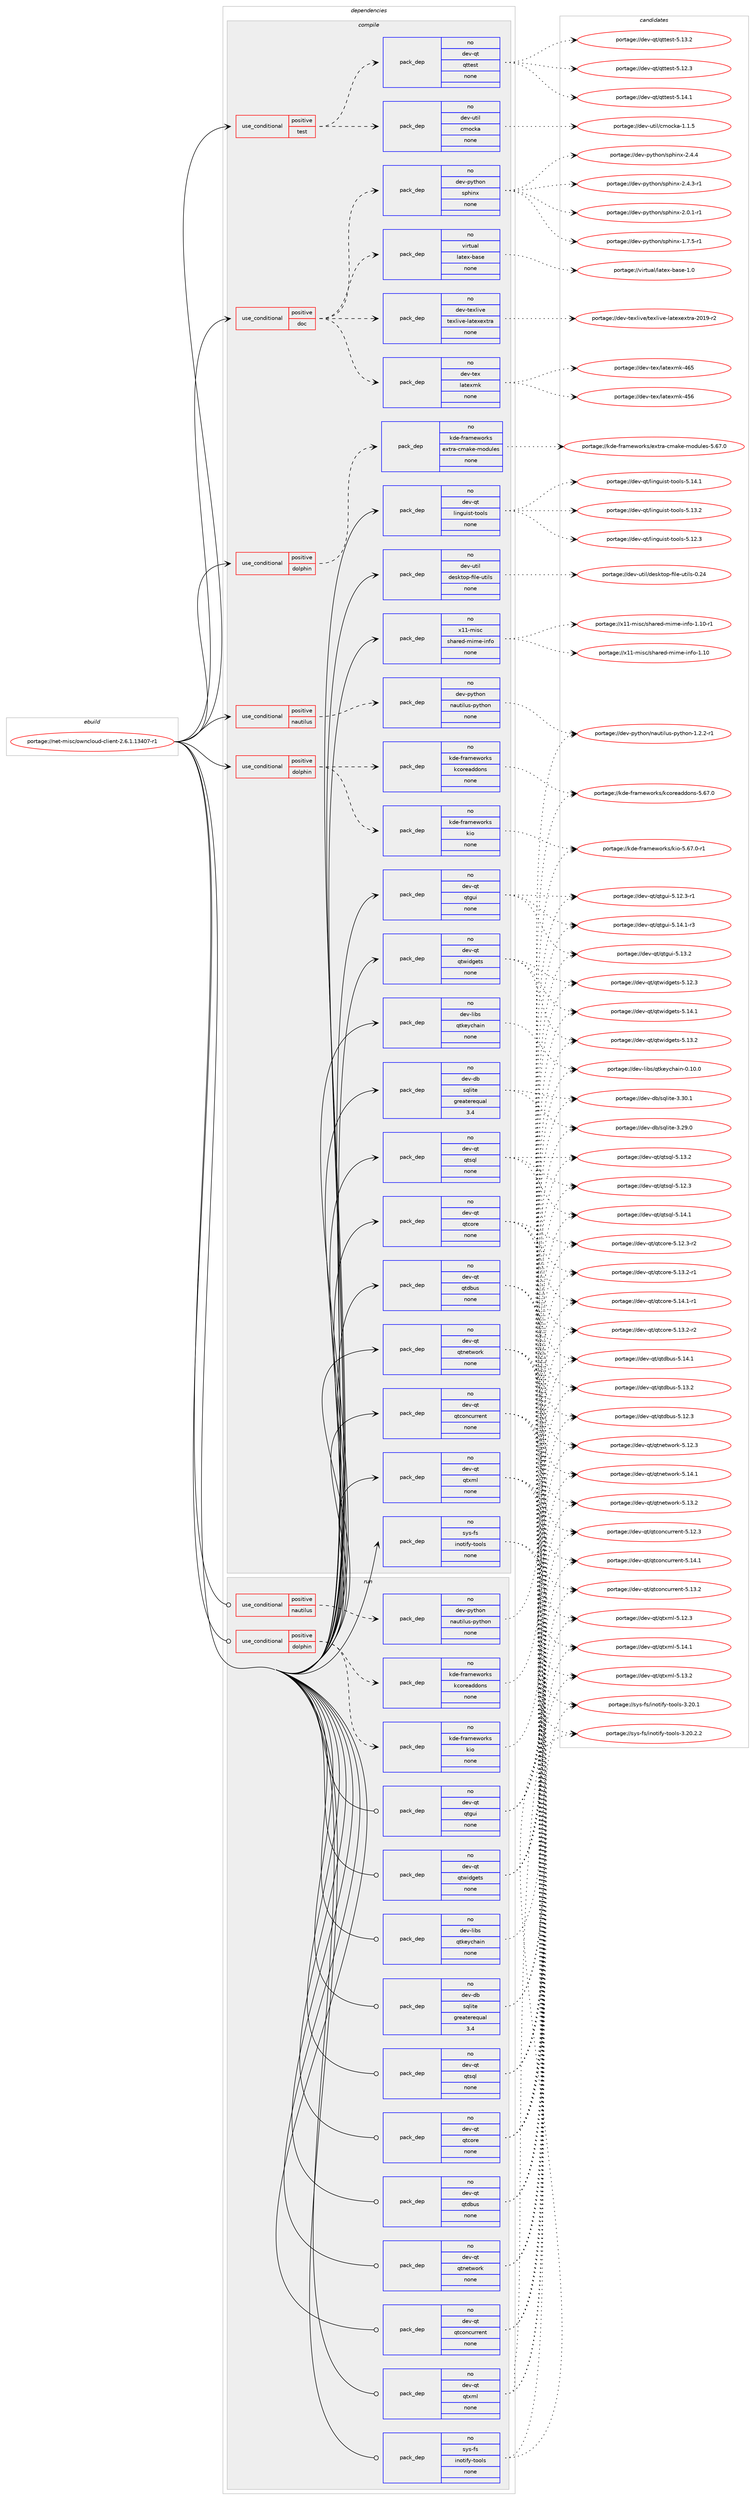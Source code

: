 digraph prolog {

# *************
# Graph options
# *************

newrank=true;
concentrate=true;
compound=true;
graph [rankdir=LR,fontname=Helvetica,fontsize=10,ranksep=1.5];#, ranksep=2.5, nodesep=0.2];
edge  [arrowhead=vee];
node  [fontname=Helvetica,fontsize=10];

# **********
# The ebuild
# **********

subgraph cluster_leftcol {
color=gray;
rank=same;
label=<<i>ebuild</i>>;
id [label="portage://net-misc/owncloud-client-2.6.1.13407-r1", color=red, width=4, href="../net-misc/owncloud-client-2.6.1.13407-r1.svg"];
}

# ****************
# The dependencies
# ****************

subgraph cluster_midcol {
color=gray;
label=<<i>dependencies</i>>;
subgraph cluster_compile {
fillcolor="#eeeeee";
style=filled;
label=<<i>compile</i>>;
subgraph cond9613 {
dependency51786 [label=<<TABLE BORDER="0" CELLBORDER="1" CELLSPACING="0" CELLPADDING="4"><TR><TD ROWSPAN="3" CELLPADDING="10">use_conditional</TD></TR><TR><TD>positive</TD></TR><TR><TD>doc</TD></TR></TABLE>>, shape=none, color=red];
subgraph pack41106 {
dependency51787 [label=<<TABLE BORDER="0" CELLBORDER="1" CELLSPACING="0" CELLPADDING="4" WIDTH="220"><TR><TD ROWSPAN="6" CELLPADDING="30">pack_dep</TD></TR><TR><TD WIDTH="110">no</TD></TR><TR><TD>dev-python</TD></TR><TR><TD>sphinx</TD></TR><TR><TD>none</TD></TR><TR><TD></TD></TR></TABLE>>, shape=none, color=blue];
}
dependency51786:e -> dependency51787:w [weight=20,style="dashed",arrowhead="vee"];
subgraph pack41107 {
dependency51788 [label=<<TABLE BORDER="0" CELLBORDER="1" CELLSPACING="0" CELLPADDING="4" WIDTH="220"><TR><TD ROWSPAN="6" CELLPADDING="30">pack_dep</TD></TR><TR><TD WIDTH="110">no</TD></TR><TR><TD>dev-tex</TD></TR><TR><TD>latexmk</TD></TR><TR><TD>none</TD></TR><TR><TD></TD></TR></TABLE>>, shape=none, color=blue];
}
dependency51786:e -> dependency51788:w [weight=20,style="dashed",arrowhead="vee"];
subgraph pack41108 {
dependency51789 [label=<<TABLE BORDER="0" CELLBORDER="1" CELLSPACING="0" CELLPADDING="4" WIDTH="220"><TR><TD ROWSPAN="6" CELLPADDING="30">pack_dep</TD></TR><TR><TD WIDTH="110">no</TD></TR><TR><TD>dev-texlive</TD></TR><TR><TD>texlive-latexextra</TD></TR><TR><TD>none</TD></TR><TR><TD></TD></TR></TABLE>>, shape=none, color=blue];
}
dependency51786:e -> dependency51789:w [weight=20,style="dashed",arrowhead="vee"];
subgraph pack41109 {
dependency51790 [label=<<TABLE BORDER="0" CELLBORDER="1" CELLSPACING="0" CELLPADDING="4" WIDTH="220"><TR><TD ROWSPAN="6" CELLPADDING="30">pack_dep</TD></TR><TR><TD WIDTH="110">no</TD></TR><TR><TD>virtual</TD></TR><TR><TD>latex-base</TD></TR><TR><TD>none</TD></TR><TR><TD></TD></TR></TABLE>>, shape=none, color=blue];
}
dependency51786:e -> dependency51790:w [weight=20,style="dashed",arrowhead="vee"];
}
id:e -> dependency51786:w [weight=20,style="solid",arrowhead="vee"];
subgraph cond9614 {
dependency51791 [label=<<TABLE BORDER="0" CELLBORDER="1" CELLSPACING="0" CELLPADDING="4"><TR><TD ROWSPAN="3" CELLPADDING="10">use_conditional</TD></TR><TR><TD>positive</TD></TR><TR><TD>dolphin</TD></TR></TABLE>>, shape=none, color=red];
subgraph pack41110 {
dependency51792 [label=<<TABLE BORDER="0" CELLBORDER="1" CELLSPACING="0" CELLPADDING="4" WIDTH="220"><TR><TD ROWSPAN="6" CELLPADDING="30">pack_dep</TD></TR><TR><TD WIDTH="110">no</TD></TR><TR><TD>kde-frameworks</TD></TR><TR><TD>extra-cmake-modules</TD></TR><TR><TD>none</TD></TR><TR><TD></TD></TR></TABLE>>, shape=none, color=blue];
}
dependency51791:e -> dependency51792:w [weight=20,style="dashed",arrowhead="vee"];
}
id:e -> dependency51791:w [weight=20,style="solid",arrowhead="vee"];
subgraph cond9615 {
dependency51793 [label=<<TABLE BORDER="0" CELLBORDER="1" CELLSPACING="0" CELLPADDING="4"><TR><TD ROWSPAN="3" CELLPADDING="10">use_conditional</TD></TR><TR><TD>positive</TD></TR><TR><TD>dolphin</TD></TR></TABLE>>, shape=none, color=red];
subgraph pack41111 {
dependency51794 [label=<<TABLE BORDER="0" CELLBORDER="1" CELLSPACING="0" CELLPADDING="4" WIDTH="220"><TR><TD ROWSPAN="6" CELLPADDING="30">pack_dep</TD></TR><TR><TD WIDTH="110">no</TD></TR><TR><TD>kde-frameworks</TD></TR><TR><TD>kcoreaddons</TD></TR><TR><TD>none</TD></TR><TR><TD></TD></TR></TABLE>>, shape=none, color=blue];
}
dependency51793:e -> dependency51794:w [weight=20,style="dashed",arrowhead="vee"];
subgraph pack41112 {
dependency51795 [label=<<TABLE BORDER="0" CELLBORDER="1" CELLSPACING="0" CELLPADDING="4" WIDTH="220"><TR><TD ROWSPAN="6" CELLPADDING="30">pack_dep</TD></TR><TR><TD WIDTH="110">no</TD></TR><TR><TD>kde-frameworks</TD></TR><TR><TD>kio</TD></TR><TR><TD>none</TD></TR><TR><TD></TD></TR></TABLE>>, shape=none, color=blue];
}
dependency51793:e -> dependency51795:w [weight=20,style="dashed",arrowhead="vee"];
}
id:e -> dependency51793:w [weight=20,style="solid",arrowhead="vee"];
subgraph cond9616 {
dependency51796 [label=<<TABLE BORDER="0" CELLBORDER="1" CELLSPACING="0" CELLPADDING="4"><TR><TD ROWSPAN="3" CELLPADDING="10">use_conditional</TD></TR><TR><TD>positive</TD></TR><TR><TD>nautilus</TD></TR></TABLE>>, shape=none, color=red];
subgraph pack41113 {
dependency51797 [label=<<TABLE BORDER="0" CELLBORDER="1" CELLSPACING="0" CELLPADDING="4" WIDTH="220"><TR><TD ROWSPAN="6" CELLPADDING="30">pack_dep</TD></TR><TR><TD WIDTH="110">no</TD></TR><TR><TD>dev-python</TD></TR><TR><TD>nautilus-python</TD></TR><TR><TD>none</TD></TR><TR><TD></TD></TR></TABLE>>, shape=none, color=blue];
}
dependency51796:e -> dependency51797:w [weight=20,style="dashed",arrowhead="vee"];
}
id:e -> dependency51796:w [weight=20,style="solid",arrowhead="vee"];
subgraph cond9617 {
dependency51798 [label=<<TABLE BORDER="0" CELLBORDER="1" CELLSPACING="0" CELLPADDING="4"><TR><TD ROWSPAN="3" CELLPADDING="10">use_conditional</TD></TR><TR><TD>positive</TD></TR><TR><TD>test</TD></TR></TABLE>>, shape=none, color=red];
subgraph pack41114 {
dependency51799 [label=<<TABLE BORDER="0" CELLBORDER="1" CELLSPACING="0" CELLPADDING="4" WIDTH="220"><TR><TD ROWSPAN="6" CELLPADDING="30">pack_dep</TD></TR><TR><TD WIDTH="110">no</TD></TR><TR><TD>dev-util</TD></TR><TR><TD>cmocka</TD></TR><TR><TD>none</TD></TR><TR><TD></TD></TR></TABLE>>, shape=none, color=blue];
}
dependency51798:e -> dependency51799:w [weight=20,style="dashed",arrowhead="vee"];
subgraph pack41115 {
dependency51800 [label=<<TABLE BORDER="0" CELLBORDER="1" CELLSPACING="0" CELLPADDING="4" WIDTH="220"><TR><TD ROWSPAN="6" CELLPADDING="30">pack_dep</TD></TR><TR><TD WIDTH="110">no</TD></TR><TR><TD>dev-qt</TD></TR><TR><TD>qttest</TD></TR><TR><TD>none</TD></TR><TR><TD></TD></TR></TABLE>>, shape=none, color=blue];
}
dependency51798:e -> dependency51800:w [weight=20,style="dashed",arrowhead="vee"];
}
id:e -> dependency51798:w [weight=20,style="solid",arrowhead="vee"];
subgraph pack41116 {
dependency51801 [label=<<TABLE BORDER="0" CELLBORDER="1" CELLSPACING="0" CELLPADDING="4" WIDTH="220"><TR><TD ROWSPAN="6" CELLPADDING="30">pack_dep</TD></TR><TR><TD WIDTH="110">no</TD></TR><TR><TD>dev-db</TD></TR><TR><TD>sqlite</TD></TR><TR><TD>greaterequal</TD></TR><TR><TD>3.4</TD></TR></TABLE>>, shape=none, color=blue];
}
id:e -> dependency51801:w [weight=20,style="solid",arrowhead="vee"];
subgraph pack41117 {
dependency51802 [label=<<TABLE BORDER="0" CELLBORDER="1" CELLSPACING="0" CELLPADDING="4" WIDTH="220"><TR><TD ROWSPAN="6" CELLPADDING="30">pack_dep</TD></TR><TR><TD WIDTH="110">no</TD></TR><TR><TD>dev-libs</TD></TR><TR><TD>qtkeychain</TD></TR><TR><TD>none</TD></TR><TR><TD></TD></TR></TABLE>>, shape=none, color=blue];
}
id:e -> dependency51802:w [weight=20,style="solid",arrowhead="vee"];
subgraph pack41118 {
dependency51803 [label=<<TABLE BORDER="0" CELLBORDER="1" CELLSPACING="0" CELLPADDING="4" WIDTH="220"><TR><TD ROWSPAN="6" CELLPADDING="30">pack_dep</TD></TR><TR><TD WIDTH="110">no</TD></TR><TR><TD>dev-qt</TD></TR><TR><TD>linguist-tools</TD></TR><TR><TD>none</TD></TR><TR><TD></TD></TR></TABLE>>, shape=none, color=blue];
}
id:e -> dependency51803:w [weight=20,style="solid",arrowhead="vee"];
subgraph pack41119 {
dependency51804 [label=<<TABLE BORDER="0" CELLBORDER="1" CELLSPACING="0" CELLPADDING="4" WIDTH="220"><TR><TD ROWSPAN="6" CELLPADDING="30">pack_dep</TD></TR><TR><TD WIDTH="110">no</TD></TR><TR><TD>dev-qt</TD></TR><TR><TD>qtconcurrent</TD></TR><TR><TD>none</TD></TR><TR><TD></TD></TR></TABLE>>, shape=none, color=blue];
}
id:e -> dependency51804:w [weight=20,style="solid",arrowhead="vee"];
subgraph pack41120 {
dependency51805 [label=<<TABLE BORDER="0" CELLBORDER="1" CELLSPACING="0" CELLPADDING="4" WIDTH="220"><TR><TD ROWSPAN="6" CELLPADDING="30">pack_dep</TD></TR><TR><TD WIDTH="110">no</TD></TR><TR><TD>dev-qt</TD></TR><TR><TD>qtcore</TD></TR><TR><TD>none</TD></TR><TR><TD></TD></TR></TABLE>>, shape=none, color=blue];
}
id:e -> dependency51805:w [weight=20,style="solid",arrowhead="vee"];
subgraph pack41121 {
dependency51806 [label=<<TABLE BORDER="0" CELLBORDER="1" CELLSPACING="0" CELLPADDING="4" WIDTH="220"><TR><TD ROWSPAN="6" CELLPADDING="30">pack_dep</TD></TR><TR><TD WIDTH="110">no</TD></TR><TR><TD>dev-qt</TD></TR><TR><TD>qtdbus</TD></TR><TR><TD>none</TD></TR><TR><TD></TD></TR></TABLE>>, shape=none, color=blue];
}
id:e -> dependency51806:w [weight=20,style="solid",arrowhead="vee"];
subgraph pack41122 {
dependency51807 [label=<<TABLE BORDER="0" CELLBORDER="1" CELLSPACING="0" CELLPADDING="4" WIDTH="220"><TR><TD ROWSPAN="6" CELLPADDING="30">pack_dep</TD></TR><TR><TD WIDTH="110">no</TD></TR><TR><TD>dev-qt</TD></TR><TR><TD>qtgui</TD></TR><TR><TD>none</TD></TR><TR><TD></TD></TR></TABLE>>, shape=none, color=blue];
}
id:e -> dependency51807:w [weight=20,style="solid",arrowhead="vee"];
subgraph pack41123 {
dependency51808 [label=<<TABLE BORDER="0" CELLBORDER="1" CELLSPACING="0" CELLPADDING="4" WIDTH="220"><TR><TD ROWSPAN="6" CELLPADDING="30">pack_dep</TD></TR><TR><TD WIDTH="110">no</TD></TR><TR><TD>dev-qt</TD></TR><TR><TD>qtnetwork</TD></TR><TR><TD>none</TD></TR><TR><TD></TD></TR></TABLE>>, shape=none, color=blue];
}
id:e -> dependency51808:w [weight=20,style="solid",arrowhead="vee"];
subgraph pack41124 {
dependency51809 [label=<<TABLE BORDER="0" CELLBORDER="1" CELLSPACING="0" CELLPADDING="4" WIDTH="220"><TR><TD ROWSPAN="6" CELLPADDING="30">pack_dep</TD></TR><TR><TD WIDTH="110">no</TD></TR><TR><TD>dev-qt</TD></TR><TR><TD>qtsql</TD></TR><TR><TD>none</TD></TR><TR><TD></TD></TR></TABLE>>, shape=none, color=blue];
}
id:e -> dependency51809:w [weight=20,style="solid",arrowhead="vee"];
subgraph pack41125 {
dependency51810 [label=<<TABLE BORDER="0" CELLBORDER="1" CELLSPACING="0" CELLPADDING="4" WIDTH="220"><TR><TD ROWSPAN="6" CELLPADDING="30">pack_dep</TD></TR><TR><TD WIDTH="110">no</TD></TR><TR><TD>dev-qt</TD></TR><TR><TD>qtwidgets</TD></TR><TR><TD>none</TD></TR><TR><TD></TD></TR></TABLE>>, shape=none, color=blue];
}
id:e -> dependency51810:w [weight=20,style="solid",arrowhead="vee"];
subgraph pack41126 {
dependency51811 [label=<<TABLE BORDER="0" CELLBORDER="1" CELLSPACING="0" CELLPADDING="4" WIDTH="220"><TR><TD ROWSPAN="6" CELLPADDING="30">pack_dep</TD></TR><TR><TD WIDTH="110">no</TD></TR><TR><TD>dev-qt</TD></TR><TR><TD>qtxml</TD></TR><TR><TD>none</TD></TR><TR><TD></TD></TR></TABLE>>, shape=none, color=blue];
}
id:e -> dependency51811:w [weight=20,style="solid",arrowhead="vee"];
subgraph pack41127 {
dependency51812 [label=<<TABLE BORDER="0" CELLBORDER="1" CELLSPACING="0" CELLPADDING="4" WIDTH="220"><TR><TD ROWSPAN="6" CELLPADDING="30">pack_dep</TD></TR><TR><TD WIDTH="110">no</TD></TR><TR><TD>dev-util</TD></TR><TR><TD>desktop-file-utils</TD></TR><TR><TD>none</TD></TR><TR><TD></TD></TR></TABLE>>, shape=none, color=blue];
}
id:e -> dependency51812:w [weight=20,style="solid",arrowhead="vee"];
subgraph pack41128 {
dependency51813 [label=<<TABLE BORDER="0" CELLBORDER="1" CELLSPACING="0" CELLPADDING="4" WIDTH="220"><TR><TD ROWSPAN="6" CELLPADDING="30">pack_dep</TD></TR><TR><TD WIDTH="110">no</TD></TR><TR><TD>sys-fs</TD></TR><TR><TD>inotify-tools</TD></TR><TR><TD>none</TD></TR><TR><TD></TD></TR></TABLE>>, shape=none, color=blue];
}
id:e -> dependency51813:w [weight=20,style="solid",arrowhead="vee"];
subgraph pack41129 {
dependency51814 [label=<<TABLE BORDER="0" CELLBORDER="1" CELLSPACING="0" CELLPADDING="4" WIDTH="220"><TR><TD ROWSPAN="6" CELLPADDING="30">pack_dep</TD></TR><TR><TD WIDTH="110">no</TD></TR><TR><TD>x11-misc</TD></TR><TR><TD>shared-mime-info</TD></TR><TR><TD>none</TD></TR><TR><TD></TD></TR></TABLE>>, shape=none, color=blue];
}
id:e -> dependency51814:w [weight=20,style="solid",arrowhead="vee"];
}
subgraph cluster_compileandrun {
fillcolor="#eeeeee";
style=filled;
label=<<i>compile and run</i>>;
}
subgraph cluster_run {
fillcolor="#eeeeee";
style=filled;
label=<<i>run</i>>;
subgraph cond9618 {
dependency51815 [label=<<TABLE BORDER="0" CELLBORDER="1" CELLSPACING="0" CELLPADDING="4"><TR><TD ROWSPAN="3" CELLPADDING="10">use_conditional</TD></TR><TR><TD>positive</TD></TR><TR><TD>dolphin</TD></TR></TABLE>>, shape=none, color=red];
subgraph pack41130 {
dependency51816 [label=<<TABLE BORDER="0" CELLBORDER="1" CELLSPACING="0" CELLPADDING="4" WIDTH="220"><TR><TD ROWSPAN="6" CELLPADDING="30">pack_dep</TD></TR><TR><TD WIDTH="110">no</TD></TR><TR><TD>kde-frameworks</TD></TR><TR><TD>kcoreaddons</TD></TR><TR><TD>none</TD></TR><TR><TD></TD></TR></TABLE>>, shape=none, color=blue];
}
dependency51815:e -> dependency51816:w [weight=20,style="dashed",arrowhead="vee"];
subgraph pack41131 {
dependency51817 [label=<<TABLE BORDER="0" CELLBORDER="1" CELLSPACING="0" CELLPADDING="4" WIDTH="220"><TR><TD ROWSPAN="6" CELLPADDING="30">pack_dep</TD></TR><TR><TD WIDTH="110">no</TD></TR><TR><TD>kde-frameworks</TD></TR><TR><TD>kio</TD></TR><TR><TD>none</TD></TR><TR><TD></TD></TR></TABLE>>, shape=none, color=blue];
}
dependency51815:e -> dependency51817:w [weight=20,style="dashed",arrowhead="vee"];
}
id:e -> dependency51815:w [weight=20,style="solid",arrowhead="odot"];
subgraph cond9619 {
dependency51818 [label=<<TABLE BORDER="0" CELLBORDER="1" CELLSPACING="0" CELLPADDING="4"><TR><TD ROWSPAN="3" CELLPADDING="10">use_conditional</TD></TR><TR><TD>positive</TD></TR><TR><TD>nautilus</TD></TR></TABLE>>, shape=none, color=red];
subgraph pack41132 {
dependency51819 [label=<<TABLE BORDER="0" CELLBORDER="1" CELLSPACING="0" CELLPADDING="4" WIDTH="220"><TR><TD ROWSPAN="6" CELLPADDING="30">pack_dep</TD></TR><TR><TD WIDTH="110">no</TD></TR><TR><TD>dev-python</TD></TR><TR><TD>nautilus-python</TD></TR><TR><TD>none</TD></TR><TR><TD></TD></TR></TABLE>>, shape=none, color=blue];
}
dependency51818:e -> dependency51819:w [weight=20,style="dashed",arrowhead="vee"];
}
id:e -> dependency51818:w [weight=20,style="solid",arrowhead="odot"];
subgraph pack41133 {
dependency51820 [label=<<TABLE BORDER="0" CELLBORDER="1" CELLSPACING="0" CELLPADDING="4" WIDTH="220"><TR><TD ROWSPAN="6" CELLPADDING="30">pack_dep</TD></TR><TR><TD WIDTH="110">no</TD></TR><TR><TD>dev-db</TD></TR><TR><TD>sqlite</TD></TR><TR><TD>greaterequal</TD></TR><TR><TD>3.4</TD></TR></TABLE>>, shape=none, color=blue];
}
id:e -> dependency51820:w [weight=20,style="solid",arrowhead="odot"];
subgraph pack41134 {
dependency51821 [label=<<TABLE BORDER="0" CELLBORDER="1" CELLSPACING="0" CELLPADDING="4" WIDTH="220"><TR><TD ROWSPAN="6" CELLPADDING="30">pack_dep</TD></TR><TR><TD WIDTH="110">no</TD></TR><TR><TD>dev-libs</TD></TR><TR><TD>qtkeychain</TD></TR><TR><TD>none</TD></TR><TR><TD></TD></TR></TABLE>>, shape=none, color=blue];
}
id:e -> dependency51821:w [weight=20,style="solid",arrowhead="odot"];
subgraph pack41135 {
dependency51822 [label=<<TABLE BORDER="0" CELLBORDER="1" CELLSPACING="0" CELLPADDING="4" WIDTH="220"><TR><TD ROWSPAN="6" CELLPADDING="30">pack_dep</TD></TR><TR><TD WIDTH="110">no</TD></TR><TR><TD>dev-qt</TD></TR><TR><TD>qtconcurrent</TD></TR><TR><TD>none</TD></TR><TR><TD></TD></TR></TABLE>>, shape=none, color=blue];
}
id:e -> dependency51822:w [weight=20,style="solid",arrowhead="odot"];
subgraph pack41136 {
dependency51823 [label=<<TABLE BORDER="0" CELLBORDER="1" CELLSPACING="0" CELLPADDING="4" WIDTH="220"><TR><TD ROWSPAN="6" CELLPADDING="30">pack_dep</TD></TR><TR><TD WIDTH="110">no</TD></TR><TR><TD>dev-qt</TD></TR><TR><TD>qtcore</TD></TR><TR><TD>none</TD></TR><TR><TD></TD></TR></TABLE>>, shape=none, color=blue];
}
id:e -> dependency51823:w [weight=20,style="solid",arrowhead="odot"];
subgraph pack41137 {
dependency51824 [label=<<TABLE BORDER="0" CELLBORDER="1" CELLSPACING="0" CELLPADDING="4" WIDTH="220"><TR><TD ROWSPAN="6" CELLPADDING="30">pack_dep</TD></TR><TR><TD WIDTH="110">no</TD></TR><TR><TD>dev-qt</TD></TR><TR><TD>qtdbus</TD></TR><TR><TD>none</TD></TR><TR><TD></TD></TR></TABLE>>, shape=none, color=blue];
}
id:e -> dependency51824:w [weight=20,style="solid",arrowhead="odot"];
subgraph pack41138 {
dependency51825 [label=<<TABLE BORDER="0" CELLBORDER="1" CELLSPACING="0" CELLPADDING="4" WIDTH="220"><TR><TD ROWSPAN="6" CELLPADDING="30">pack_dep</TD></TR><TR><TD WIDTH="110">no</TD></TR><TR><TD>dev-qt</TD></TR><TR><TD>qtgui</TD></TR><TR><TD>none</TD></TR><TR><TD></TD></TR></TABLE>>, shape=none, color=blue];
}
id:e -> dependency51825:w [weight=20,style="solid",arrowhead="odot"];
subgraph pack41139 {
dependency51826 [label=<<TABLE BORDER="0" CELLBORDER="1" CELLSPACING="0" CELLPADDING="4" WIDTH="220"><TR><TD ROWSPAN="6" CELLPADDING="30">pack_dep</TD></TR><TR><TD WIDTH="110">no</TD></TR><TR><TD>dev-qt</TD></TR><TR><TD>qtnetwork</TD></TR><TR><TD>none</TD></TR><TR><TD></TD></TR></TABLE>>, shape=none, color=blue];
}
id:e -> dependency51826:w [weight=20,style="solid",arrowhead="odot"];
subgraph pack41140 {
dependency51827 [label=<<TABLE BORDER="0" CELLBORDER="1" CELLSPACING="0" CELLPADDING="4" WIDTH="220"><TR><TD ROWSPAN="6" CELLPADDING="30">pack_dep</TD></TR><TR><TD WIDTH="110">no</TD></TR><TR><TD>dev-qt</TD></TR><TR><TD>qtsql</TD></TR><TR><TD>none</TD></TR><TR><TD></TD></TR></TABLE>>, shape=none, color=blue];
}
id:e -> dependency51827:w [weight=20,style="solid",arrowhead="odot"];
subgraph pack41141 {
dependency51828 [label=<<TABLE BORDER="0" CELLBORDER="1" CELLSPACING="0" CELLPADDING="4" WIDTH="220"><TR><TD ROWSPAN="6" CELLPADDING="30">pack_dep</TD></TR><TR><TD WIDTH="110">no</TD></TR><TR><TD>dev-qt</TD></TR><TR><TD>qtwidgets</TD></TR><TR><TD>none</TD></TR><TR><TD></TD></TR></TABLE>>, shape=none, color=blue];
}
id:e -> dependency51828:w [weight=20,style="solid",arrowhead="odot"];
subgraph pack41142 {
dependency51829 [label=<<TABLE BORDER="0" CELLBORDER="1" CELLSPACING="0" CELLPADDING="4" WIDTH="220"><TR><TD ROWSPAN="6" CELLPADDING="30">pack_dep</TD></TR><TR><TD WIDTH="110">no</TD></TR><TR><TD>dev-qt</TD></TR><TR><TD>qtxml</TD></TR><TR><TD>none</TD></TR><TR><TD></TD></TR></TABLE>>, shape=none, color=blue];
}
id:e -> dependency51829:w [weight=20,style="solid",arrowhead="odot"];
subgraph pack41143 {
dependency51830 [label=<<TABLE BORDER="0" CELLBORDER="1" CELLSPACING="0" CELLPADDING="4" WIDTH="220"><TR><TD ROWSPAN="6" CELLPADDING="30">pack_dep</TD></TR><TR><TD WIDTH="110">no</TD></TR><TR><TD>sys-fs</TD></TR><TR><TD>inotify-tools</TD></TR><TR><TD>none</TD></TR><TR><TD></TD></TR></TABLE>>, shape=none, color=blue];
}
id:e -> dependency51830:w [weight=20,style="solid",arrowhead="odot"];
}
}

# **************
# The candidates
# **************

subgraph cluster_choices {
rank=same;
color=gray;
label=<<i>candidates</i>>;

subgraph choice41106 {
color=black;
nodesep=1;
choice1001011184511212111610411111047115112104105110120455046524652 [label="portage://dev-python/sphinx-2.4.4", color=red, width=4,href="../dev-python/sphinx-2.4.4.svg"];
choice10010111845112121116104111110471151121041051101204550465246514511449 [label="portage://dev-python/sphinx-2.4.3-r1", color=red, width=4,href="../dev-python/sphinx-2.4.3-r1.svg"];
choice10010111845112121116104111110471151121041051101204550464846494511449 [label="portage://dev-python/sphinx-2.0.1-r1", color=red, width=4,href="../dev-python/sphinx-2.0.1-r1.svg"];
choice10010111845112121116104111110471151121041051101204549465546534511449 [label="portage://dev-python/sphinx-1.7.5-r1", color=red, width=4,href="../dev-python/sphinx-1.7.5-r1.svg"];
dependency51787:e -> choice1001011184511212111610411111047115112104105110120455046524652:w [style=dotted,weight="100"];
dependency51787:e -> choice10010111845112121116104111110471151121041051101204550465246514511449:w [style=dotted,weight="100"];
dependency51787:e -> choice10010111845112121116104111110471151121041051101204550464846494511449:w [style=dotted,weight="100"];
dependency51787:e -> choice10010111845112121116104111110471151121041051101204549465546534511449:w [style=dotted,weight="100"];
}
subgraph choice41107 {
color=black;
nodesep=1;
choice10010111845116101120471089711610112010910745525453 [label="portage://dev-tex/latexmk-465", color=red, width=4,href="../dev-tex/latexmk-465.svg"];
choice10010111845116101120471089711610112010910745525354 [label="portage://dev-tex/latexmk-456", color=red, width=4,href="../dev-tex/latexmk-456.svg"];
dependency51788:e -> choice10010111845116101120471089711610112010910745525453:w [style=dotted,weight="100"];
dependency51788:e -> choice10010111845116101120471089711610112010910745525354:w [style=dotted,weight="100"];
}
subgraph choice41108 {
color=black;
nodesep=1;
choice100101118451161011201081051181014711610112010810511810145108971161011201011201161149745504849574511450 [label="portage://dev-texlive/texlive-latexextra-2019-r2", color=red, width=4,href="../dev-texlive/texlive-latexextra-2019-r2.svg"];
dependency51789:e -> choice100101118451161011201081051181014711610112010810511810145108971161011201011201161149745504849574511450:w [style=dotted,weight="100"];
}
subgraph choice41109 {
color=black;
nodesep=1;
choice11810511411611797108471089711610112045989711510145494648 [label="portage://virtual/latex-base-1.0", color=red, width=4,href="../virtual/latex-base-1.0.svg"];
dependency51790:e -> choice11810511411611797108471089711610112045989711510145494648:w [style=dotted,weight="100"];
}
subgraph choice41110 {
color=black;
nodesep=1;
choice107100101451021149710910111911111410711547101120116114974599109971071014510911110011710810111545534654554648 [label="portage://kde-frameworks/extra-cmake-modules-5.67.0", color=red, width=4,href="../kde-frameworks/extra-cmake-modules-5.67.0.svg"];
dependency51792:e -> choice107100101451021149710910111911111410711547101120116114974599109971071014510911110011710810111545534654554648:w [style=dotted,weight="100"];
}
subgraph choice41111 {
color=black;
nodesep=1;
choice107100101451021149710910111911111410711547107991111141019710010011111011545534654554648 [label="portage://kde-frameworks/kcoreaddons-5.67.0", color=red, width=4,href="../kde-frameworks/kcoreaddons-5.67.0.svg"];
dependency51794:e -> choice107100101451021149710910111911111410711547107991111141019710010011111011545534654554648:w [style=dotted,weight="100"];
}
subgraph choice41112 {
color=black;
nodesep=1;
choice107100101451021149710910111911111410711547107105111455346545546484511449 [label="portage://kde-frameworks/kio-5.67.0-r1", color=red, width=4,href="../kde-frameworks/kio-5.67.0-r1.svg"];
dependency51795:e -> choice107100101451021149710910111911111410711547107105111455346545546484511449:w [style=dotted,weight="100"];
}
subgraph choice41113 {
color=black;
nodesep=1;
choice100101118451121211161041111104711097117116105108117115451121211161041111104549465046504511449 [label="portage://dev-python/nautilus-python-1.2.2-r1", color=red, width=4,href="../dev-python/nautilus-python-1.2.2-r1.svg"];
dependency51797:e -> choice100101118451121211161041111104711097117116105108117115451121211161041111104549465046504511449:w [style=dotted,weight="100"];
}
subgraph choice41114 {
color=black;
nodesep=1;
choice1001011184511711610510847991091119910797454946494653 [label="portage://dev-util/cmocka-1.1.5", color=red, width=4,href="../dev-util/cmocka-1.1.5.svg"];
dependency51799:e -> choice1001011184511711610510847991091119910797454946494653:w [style=dotted,weight="100"];
}
subgraph choice41115 {
color=black;
nodesep=1;
choice100101118451131164711311611610111511645534649524649 [label="portage://dev-qt/qttest-5.14.1", color=red, width=4,href="../dev-qt/qttest-5.14.1.svg"];
choice100101118451131164711311611610111511645534649514650 [label="portage://dev-qt/qttest-5.13.2", color=red, width=4,href="../dev-qt/qttest-5.13.2.svg"];
choice100101118451131164711311611610111511645534649504651 [label="portage://dev-qt/qttest-5.12.3", color=red, width=4,href="../dev-qt/qttest-5.12.3.svg"];
dependency51800:e -> choice100101118451131164711311611610111511645534649524649:w [style=dotted,weight="100"];
dependency51800:e -> choice100101118451131164711311611610111511645534649514650:w [style=dotted,weight="100"];
dependency51800:e -> choice100101118451131164711311611610111511645534649504651:w [style=dotted,weight="100"];
}
subgraph choice41116 {
color=black;
nodesep=1;
choice10010111845100984711511310810511610145514651484649 [label="portage://dev-db/sqlite-3.30.1", color=red, width=4,href="../dev-db/sqlite-3.30.1.svg"];
choice10010111845100984711511310810511610145514650574648 [label="portage://dev-db/sqlite-3.29.0", color=red, width=4,href="../dev-db/sqlite-3.29.0.svg"];
dependency51801:e -> choice10010111845100984711511310810511610145514651484649:w [style=dotted,weight="100"];
dependency51801:e -> choice10010111845100984711511310810511610145514650574648:w [style=dotted,weight="100"];
}
subgraph choice41117 {
color=black;
nodesep=1;
choice100101118451081059811547113116107101121991049710511045484649484648 [label="portage://dev-libs/qtkeychain-0.10.0", color=red, width=4,href="../dev-libs/qtkeychain-0.10.0.svg"];
dependency51802:e -> choice100101118451081059811547113116107101121991049710511045484649484648:w [style=dotted,weight="100"];
}
subgraph choice41118 {
color=black;
nodesep=1;
choice10010111845113116471081051101031171051151164511611111110811545534649524649 [label="portage://dev-qt/linguist-tools-5.14.1", color=red, width=4,href="../dev-qt/linguist-tools-5.14.1.svg"];
choice10010111845113116471081051101031171051151164511611111110811545534649514650 [label="portage://dev-qt/linguist-tools-5.13.2", color=red, width=4,href="../dev-qt/linguist-tools-5.13.2.svg"];
choice10010111845113116471081051101031171051151164511611111110811545534649504651 [label="portage://dev-qt/linguist-tools-5.12.3", color=red, width=4,href="../dev-qt/linguist-tools-5.12.3.svg"];
dependency51803:e -> choice10010111845113116471081051101031171051151164511611111110811545534649524649:w [style=dotted,weight="100"];
dependency51803:e -> choice10010111845113116471081051101031171051151164511611111110811545534649514650:w [style=dotted,weight="100"];
dependency51803:e -> choice10010111845113116471081051101031171051151164511611111110811545534649504651:w [style=dotted,weight="100"];
}
subgraph choice41119 {
color=black;
nodesep=1;
choice1001011184511311647113116991111109911711411410111011645534649524649 [label="portage://dev-qt/qtconcurrent-5.14.1", color=red, width=4,href="../dev-qt/qtconcurrent-5.14.1.svg"];
choice1001011184511311647113116991111109911711411410111011645534649514650 [label="portage://dev-qt/qtconcurrent-5.13.2", color=red, width=4,href="../dev-qt/qtconcurrent-5.13.2.svg"];
choice1001011184511311647113116991111109911711411410111011645534649504651 [label="portage://dev-qt/qtconcurrent-5.12.3", color=red, width=4,href="../dev-qt/qtconcurrent-5.12.3.svg"];
dependency51804:e -> choice1001011184511311647113116991111109911711411410111011645534649524649:w [style=dotted,weight="100"];
dependency51804:e -> choice1001011184511311647113116991111109911711411410111011645534649514650:w [style=dotted,weight="100"];
dependency51804:e -> choice1001011184511311647113116991111109911711411410111011645534649504651:w [style=dotted,weight="100"];
}
subgraph choice41120 {
color=black;
nodesep=1;
choice100101118451131164711311699111114101455346495246494511449 [label="portage://dev-qt/qtcore-5.14.1-r1", color=red, width=4,href="../dev-qt/qtcore-5.14.1-r1.svg"];
choice100101118451131164711311699111114101455346495146504511450 [label="portage://dev-qt/qtcore-5.13.2-r2", color=red, width=4,href="../dev-qt/qtcore-5.13.2-r2.svg"];
choice100101118451131164711311699111114101455346495146504511449 [label="portage://dev-qt/qtcore-5.13.2-r1", color=red, width=4,href="../dev-qt/qtcore-5.13.2-r1.svg"];
choice100101118451131164711311699111114101455346495046514511450 [label="portage://dev-qt/qtcore-5.12.3-r2", color=red, width=4,href="../dev-qt/qtcore-5.12.3-r2.svg"];
dependency51805:e -> choice100101118451131164711311699111114101455346495246494511449:w [style=dotted,weight="100"];
dependency51805:e -> choice100101118451131164711311699111114101455346495146504511450:w [style=dotted,weight="100"];
dependency51805:e -> choice100101118451131164711311699111114101455346495146504511449:w [style=dotted,weight="100"];
dependency51805:e -> choice100101118451131164711311699111114101455346495046514511450:w [style=dotted,weight="100"];
}
subgraph choice41121 {
color=black;
nodesep=1;
choice10010111845113116471131161009811711545534649524649 [label="portage://dev-qt/qtdbus-5.14.1", color=red, width=4,href="../dev-qt/qtdbus-5.14.1.svg"];
choice10010111845113116471131161009811711545534649514650 [label="portage://dev-qt/qtdbus-5.13.2", color=red, width=4,href="../dev-qt/qtdbus-5.13.2.svg"];
choice10010111845113116471131161009811711545534649504651 [label="portage://dev-qt/qtdbus-5.12.3", color=red, width=4,href="../dev-qt/qtdbus-5.12.3.svg"];
dependency51806:e -> choice10010111845113116471131161009811711545534649524649:w [style=dotted,weight="100"];
dependency51806:e -> choice10010111845113116471131161009811711545534649514650:w [style=dotted,weight="100"];
dependency51806:e -> choice10010111845113116471131161009811711545534649504651:w [style=dotted,weight="100"];
}
subgraph choice41122 {
color=black;
nodesep=1;
choice1001011184511311647113116103117105455346495246494511451 [label="portage://dev-qt/qtgui-5.14.1-r3", color=red, width=4,href="../dev-qt/qtgui-5.14.1-r3.svg"];
choice100101118451131164711311610311710545534649514650 [label="portage://dev-qt/qtgui-5.13.2", color=red, width=4,href="../dev-qt/qtgui-5.13.2.svg"];
choice1001011184511311647113116103117105455346495046514511449 [label="portage://dev-qt/qtgui-5.12.3-r1", color=red, width=4,href="../dev-qt/qtgui-5.12.3-r1.svg"];
dependency51807:e -> choice1001011184511311647113116103117105455346495246494511451:w [style=dotted,weight="100"];
dependency51807:e -> choice100101118451131164711311610311710545534649514650:w [style=dotted,weight="100"];
dependency51807:e -> choice1001011184511311647113116103117105455346495046514511449:w [style=dotted,weight="100"];
}
subgraph choice41123 {
color=black;
nodesep=1;
choice100101118451131164711311611010111611911111410745534649524649 [label="portage://dev-qt/qtnetwork-5.14.1", color=red, width=4,href="../dev-qt/qtnetwork-5.14.1.svg"];
choice100101118451131164711311611010111611911111410745534649514650 [label="portage://dev-qt/qtnetwork-5.13.2", color=red, width=4,href="../dev-qt/qtnetwork-5.13.2.svg"];
choice100101118451131164711311611010111611911111410745534649504651 [label="portage://dev-qt/qtnetwork-5.12.3", color=red, width=4,href="../dev-qt/qtnetwork-5.12.3.svg"];
dependency51808:e -> choice100101118451131164711311611010111611911111410745534649524649:w [style=dotted,weight="100"];
dependency51808:e -> choice100101118451131164711311611010111611911111410745534649514650:w [style=dotted,weight="100"];
dependency51808:e -> choice100101118451131164711311611010111611911111410745534649504651:w [style=dotted,weight="100"];
}
subgraph choice41124 {
color=black;
nodesep=1;
choice100101118451131164711311611511310845534649524649 [label="portage://dev-qt/qtsql-5.14.1", color=red, width=4,href="../dev-qt/qtsql-5.14.1.svg"];
choice100101118451131164711311611511310845534649514650 [label="portage://dev-qt/qtsql-5.13.2", color=red, width=4,href="../dev-qt/qtsql-5.13.2.svg"];
choice100101118451131164711311611511310845534649504651 [label="portage://dev-qt/qtsql-5.12.3", color=red, width=4,href="../dev-qt/qtsql-5.12.3.svg"];
dependency51809:e -> choice100101118451131164711311611511310845534649524649:w [style=dotted,weight="100"];
dependency51809:e -> choice100101118451131164711311611511310845534649514650:w [style=dotted,weight="100"];
dependency51809:e -> choice100101118451131164711311611511310845534649504651:w [style=dotted,weight="100"];
}
subgraph choice41125 {
color=black;
nodesep=1;
choice100101118451131164711311611910510010310111611545534649524649 [label="portage://dev-qt/qtwidgets-5.14.1", color=red, width=4,href="../dev-qt/qtwidgets-5.14.1.svg"];
choice100101118451131164711311611910510010310111611545534649514650 [label="portage://dev-qt/qtwidgets-5.13.2", color=red, width=4,href="../dev-qt/qtwidgets-5.13.2.svg"];
choice100101118451131164711311611910510010310111611545534649504651 [label="portage://dev-qt/qtwidgets-5.12.3", color=red, width=4,href="../dev-qt/qtwidgets-5.12.3.svg"];
dependency51810:e -> choice100101118451131164711311611910510010310111611545534649524649:w [style=dotted,weight="100"];
dependency51810:e -> choice100101118451131164711311611910510010310111611545534649514650:w [style=dotted,weight="100"];
dependency51810:e -> choice100101118451131164711311611910510010310111611545534649504651:w [style=dotted,weight="100"];
}
subgraph choice41126 {
color=black;
nodesep=1;
choice100101118451131164711311612010910845534649524649 [label="portage://dev-qt/qtxml-5.14.1", color=red, width=4,href="../dev-qt/qtxml-5.14.1.svg"];
choice100101118451131164711311612010910845534649514650 [label="portage://dev-qt/qtxml-5.13.2", color=red, width=4,href="../dev-qt/qtxml-5.13.2.svg"];
choice100101118451131164711311612010910845534649504651 [label="portage://dev-qt/qtxml-5.12.3", color=red, width=4,href="../dev-qt/qtxml-5.12.3.svg"];
dependency51811:e -> choice100101118451131164711311612010910845534649524649:w [style=dotted,weight="100"];
dependency51811:e -> choice100101118451131164711311612010910845534649514650:w [style=dotted,weight="100"];
dependency51811:e -> choice100101118451131164711311612010910845534649504651:w [style=dotted,weight="100"];
}
subgraph choice41127 {
color=black;
nodesep=1;
choice100101118451171161051084710010111510711611111245102105108101451171161051081154548465052 [label="portage://dev-util/desktop-file-utils-0.24", color=red, width=4,href="../dev-util/desktop-file-utils-0.24.svg"];
dependency51812:e -> choice100101118451171161051084710010111510711611111245102105108101451171161051081154548465052:w [style=dotted,weight="100"];
}
subgraph choice41128 {
color=black;
nodesep=1;
choice115121115451021154710511011111610510212145116111111108115455146504846504650 [label="portage://sys-fs/inotify-tools-3.20.2.2", color=red, width=4,href="../sys-fs/inotify-tools-3.20.2.2.svg"];
choice11512111545102115471051101111161051021214511611111110811545514650484649 [label="portage://sys-fs/inotify-tools-3.20.1", color=red, width=4,href="../sys-fs/inotify-tools-3.20.1.svg"];
dependency51813:e -> choice115121115451021154710511011111610510212145116111111108115455146504846504650:w [style=dotted,weight="100"];
dependency51813:e -> choice11512111545102115471051101111161051021214511611111110811545514650484649:w [style=dotted,weight="100"];
}
subgraph choice41129 {
color=black;
nodesep=1;
choice120494945109105115994711510497114101100451091051091014510511010211145494649484511449 [label="portage://x11-misc/shared-mime-info-1.10-r1", color=red, width=4,href="../x11-misc/shared-mime-info-1.10-r1.svg"];
choice12049494510910511599471151049711410110045109105109101451051101021114549464948 [label="portage://x11-misc/shared-mime-info-1.10", color=red, width=4,href="../x11-misc/shared-mime-info-1.10.svg"];
dependency51814:e -> choice120494945109105115994711510497114101100451091051091014510511010211145494649484511449:w [style=dotted,weight="100"];
dependency51814:e -> choice12049494510910511599471151049711410110045109105109101451051101021114549464948:w [style=dotted,weight="100"];
}
subgraph choice41130 {
color=black;
nodesep=1;
choice107100101451021149710910111911111410711547107991111141019710010011111011545534654554648 [label="portage://kde-frameworks/kcoreaddons-5.67.0", color=red, width=4,href="../kde-frameworks/kcoreaddons-5.67.0.svg"];
dependency51816:e -> choice107100101451021149710910111911111410711547107991111141019710010011111011545534654554648:w [style=dotted,weight="100"];
}
subgraph choice41131 {
color=black;
nodesep=1;
choice107100101451021149710910111911111410711547107105111455346545546484511449 [label="portage://kde-frameworks/kio-5.67.0-r1", color=red, width=4,href="../kde-frameworks/kio-5.67.0-r1.svg"];
dependency51817:e -> choice107100101451021149710910111911111410711547107105111455346545546484511449:w [style=dotted,weight="100"];
}
subgraph choice41132 {
color=black;
nodesep=1;
choice100101118451121211161041111104711097117116105108117115451121211161041111104549465046504511449 [label="portage://dev-python/nautilus-python-1.2.2-r1", color=red, width=4,href="../dev-python/nautilus-python-1.2.2-r1.svg"];
dependency51819:e -> choice100101118451121211161041111104711097117116105108117115451121211161041111104549465046504511449:w [style=dotted,weight="100"];
}
subgraph choice41133 {
color=black;
nodesep=1;
choice10010111845100984711511310810511610145514651484649 [label="portage://dev-db/sqlite-3.30.1", color=red, width=4,href="../dev-db/sqlite-3.30.1.svg"];
choice10010111845100984711511310810511610145514650574648 [label="portage://dev-db/sqlite-3.29.0", color=red, width=4,href="../dev-db/sqlite-3.29.0.svg"];
dependency51820:e -> choice10010111845100984711511310810511610145514651484649:w [style=dotted,weight="100"];
dependency51820:e -> choice10010111845100984711511310810511610145514650574648:w [style=dotted,weight="100"];
}
subgraph choice41134 {
color=black;
nodesep=1;
choice100101118451081059811547113116107101121991049710511045484649484648 [label="portage://dev-libs/qtkeychain-0.10.0", color=red, width=4,href="../dev-libs/qtkeychain-0.10.0.svg"];
dependency51821:e -> choice100101118451081059811547113116107101121991049710511045484649484648:w [style=dotted,weight="100"];
}
subgraph choice41135 {
color=black;
nodesep=1;
choice1001011184511311647113116991111109911711411410111011645534649524649 [label="portage://dev-qt/qtconcurrent-5.14.1", color=red, width=4,href="../dev-qt/qtconcurrent-5.14.1.svg"];
choice1001011184511311647113116991111109911711411410111011645534649514650 [label="portage://dev-qt/qtconcurrent-5.13.2", color=red, width=4,href="../dev-qt/qtconcurrent-5.13.2.svg"];
choice1001011184511311647113116991111109911711411410111011645534649504651 [label="portage://dev-qt/qtconcurrent-5.12.3", color=red, width=4,href="../dev-qt/qtconcurrent-5.12.3.svg"];
dependency51822:e -> choice1001011184511311647113116991111109911711411410111011645534649524649:w [style=dotted,weight="100"];
dependency51822:e -> choice1001011184511311647113116991111109911711411410111011645534649514650:w [style=dotted,weight="100"];
dependency51822:e -> choice1001011184511311647113116991111109911711411410111011645534649504651:w [style=dotted,weight="100"];
}
subgraph choice41136 {
color=black;
nodesep=1;
choice100101118451131164711311699111114101455346495246494511449 [label="portage://dev-qt/qtcore-5.14.1-r1", color=red, width=4,href="../dev-qt/qtcore-5.14.1-r1.svg"];
choice100101118451131164711311699111114101455346495146504511450 [label="portage://dev-qt/qtcore-5.13.2-r2", color=red, width=4,href="../dev-qt/qtcore-5.13.2-r2.svg"];
choice100101118451131164711311699111114101455346495146504511449 [label="portage://dev-qt/qtcore-5.13.2-r1", color=red, width=4,href="../dev-qt/qtcore-5.13.2-r1.svg"];
choice100101118451131164711311699111114101455346495046514511450 [label="portage://dev-qt/qtcore-5.12.3-r2", color=red, width=4,href="../dev-qt/qtcore-5.12.3-r2.svg"];
dependency51823:e -> choice100101118451131164711311699111114101455346495246494511449:w [style=dotted,weight="100"];
dependency51823:e -> choice100101118451131164711311699111114101455346495146504511450:w [style=dotted,weight="100"];
dependency51823:e -> choice100101118451131164711311699111114101455346495146504511449:w [style=dotted,weight="100"];
dependency51823:e -> choice100101118451131164711311699111114101455346495046514511450:w [style=dotted,weight="100"];
}
subgraph choice41137 {
color=black;
nodesep=1;
choice10010111845113116471131161009811711545534649524649 [label="portage://dev-qt/qtdbus-5.14.1", color=red, width=4,href="../dev-qt/qtdbus-5.14.1.svg"];
choice10010111845113116471131161009811711545534649514650 [label="portage://dev-qt/qtdbus-5.13.2", color=red, width=4,href="../dev-qt/qtdbus-5.13.2.svg"];
choice10010111845113116471131161009811711545534649504651 [label="portage://dev-qt/qtdbus-5.12.3", color=red, width=4,href="../dev-qt/qtdbus-5.12.3.svg"];
dependency51824:e -> choice10010111845113116471131161009811711545534649524649:w [style=dotted,weight="100"];
dependency51824:e -> choice10010111845113116471131161009811711545534649514650:w [style=dotted,weight="100"];
dependency51824:e -> choice10010111845113116471131161009811711545534649504651:w [style=dotted,weight="100"];
}
subgraph choice41138 {
color=black;
nodesep=1;
choice1001011184511311647113116103117105455346495246494511451 [label="portage://dev-qt/qtgui-5.14.1-r3", color=red, width=4,href="../dev-qt/qtgui-5.14.1-r3.svg"];
choice100101118451131164711311610311710545534649514650 [label="portage://dev-qt/qtgui-5.13.2", color=red, width=4,href="../dev-qt/qtgui-5.13.2.svg"];
choice1001011184511311647113116103117105455346495046514511449 [label="portage://dev-qt/qtgui-5.12.3-r1", color=red, width=4,href="../dev-qt/qtgui-5.12.3-r1.svg"];
dependency51825:e -> choice1001011184511311647113116103117105455346495246494511451:w [style=dotted,weight="100"];
dependency51825:e -> choice100101118451131164711311610311710545534649514650:w [style=dotted,weight="100"];
dependency51825:e -> choice1001011184511311647113116103117105455346495046514511449:w [style=dotted,weight="100"];
}
subgraph choice41139 {
color=black;
nodesep=1;
choice100101118451131164711311611010111611911111410745534649524649 [label="portage://dev-qt/qtnetwork-5.14.1", color=red, width=4,href="../dev-qt/qtnetwork-5.14.1.svg"];
choice100101118451131164711311611010111611911111410745534649514650 [label="portage://dev-qt/qtnetwork-5.13.2", color=red, width=4,href="../dev-qt/qtnetwork-5.13.2.svg"];
choice100101118451131164711311611010111611911111410745534649504651 [label="portage://dev-qt/qtnetwork-5.12.3", color=red, width=4,href="../dev-qt/qtnetwork-5.12.3.svg"];
dependency51826:e -> choice100101118451131164711311611010111611911111410745534649524649:w [style=dotted,weight="100"];
dependency51826:e -> choice100101118451131164711311611010111611911111410745534649514650:w [style=dotted,weight="100"];
dependency51826:e -> choice100101118451131164711311611010111611911111410745534649504651:w [style=dotted,weight="100"];
}
subgraph choice41140 {
color=black;
nodesep=1;
choice100101118451131164711311611511310845534649524649 [label="portage://dev-qt/qtsql-5.14.1", color=red, width=4,href="../dev-qt/qtsql-5.14.1.svg"];
choice100101118451131164711311611511310845534649514650 [label="portage://dev-qt/qtsql-5.13.2", color=red, width=4,href="../dev-qt/qtsql-5.13.2.svg"];
choice100101118451131164711311611511310845534649504651 [label="portage://dev-qt/qtsql-5.12.3", color=red, width=4,href="../dev-qt/qtsql-5.12.3.svg"];
dependency51827:e -> choice100101118451131164711311611511310845534649524649:w [style=dotted,weight="100"];
dependency51827:e -> choice100101118451131164711311611511310845534649514650:w [style=dotted,weight="100"];
dependency51827:e -> choice100101118451131164711311611511310845534649504651:w [style=dotted,weight="100"];
}
subgraph choice41141 {
color=black;
nodesep=1;
choice100101118451131164711311611910510010310111611545534649524649 [label="portage://dev-qt/qtwidgets-5.14.1", color=red, width=4,href="../dev-qt/qtwidgets-5.14.1.svg"];
choice100101118451131164711311611910510010310111611545534649514650 [label="portage://dev-qt/qtwidgets-5.13.2", color=red, width=4,href="../dev-qt/qtwidgets-5.13.2.svg"];
choice100101118451131164711311611910510010310111611545534649504651 [label="portage://dev-qt/qtwidgets-5.12.3", color=red, width=4,href="../dev-qt/qtwidgets-5.12.3.svg"];
dependency51828:e -> choice100101118451131164711311611910510010310111611545534649524649:w [style=dotted,weight="100"];
dependency51828:e -> choice100101118451131164711311611910510010310111611545534649514650:w [style=dotted,weight="100"];
dependency51828:e -> choice100101118451131164711311611910510010310111611545534649504651:w [style=dotted,weight="100"];
}
subgraph choice41142 {
color=black;
nodesep=1;
choice100101118451131164711311612010910845534649524649 [label="portage://dev-qt/qtxml-5.14.1", color=red, width=4,href="../dev-qt/qtxml-5.14.1.svg"];
choice100101118451131164711311612010910845534649514650 [label="portage://dev-qt/qtxml-5.13.2", color=red, width=4,href="../dev-qt/qtxml-5.13.2.svg"];
choice100101118451131164711311612010910845534649504651 [label="portage://dev-qt/qtxml-5.12.3", color=red, width=4,href="../dev-qt/qtxml-5.12.3.svg"];
dependency51829:e -> choice100101118451131164711311612010910845534649524649:w [style=dotted,weight="100"];
dependency51829:e -> choice100101118451131164711311612010910845534649514650:w [style=dotted,weight="100"];
dependency51829:e -> choice100101118451131164711311612010910845534649504651:w [style=dotted,weight="100"];
}
subgraph choice41143 {
color=black;
nodesep=1;
choice115121115451021154710511011111610510212145116111111108115455146504846504650 [label="portage://sys-fs/inotify-tools-3.20.2.2", color=red, width=4,href="../sys-fs/inotify-tools-3.20.2.2.svg"];
choice11512111545102115471051101111161051021214511611111110811545514650484649 [label="portage://sys-fs/inotify-tools-3.20.1", color=red, width=4,href="../sys-fs/inotify-tools-3.20.1.svg"];
dependency51830:e -> choice115121115451021154710511011111610510212145116111111108115455146504846504650:w [style=dotted,weight="100"];
dependency51830:e -> choice11512111545102115471051101111161051021214511611111110811545514650484649:w [style=dotted,weight="100"];
}
}

}
